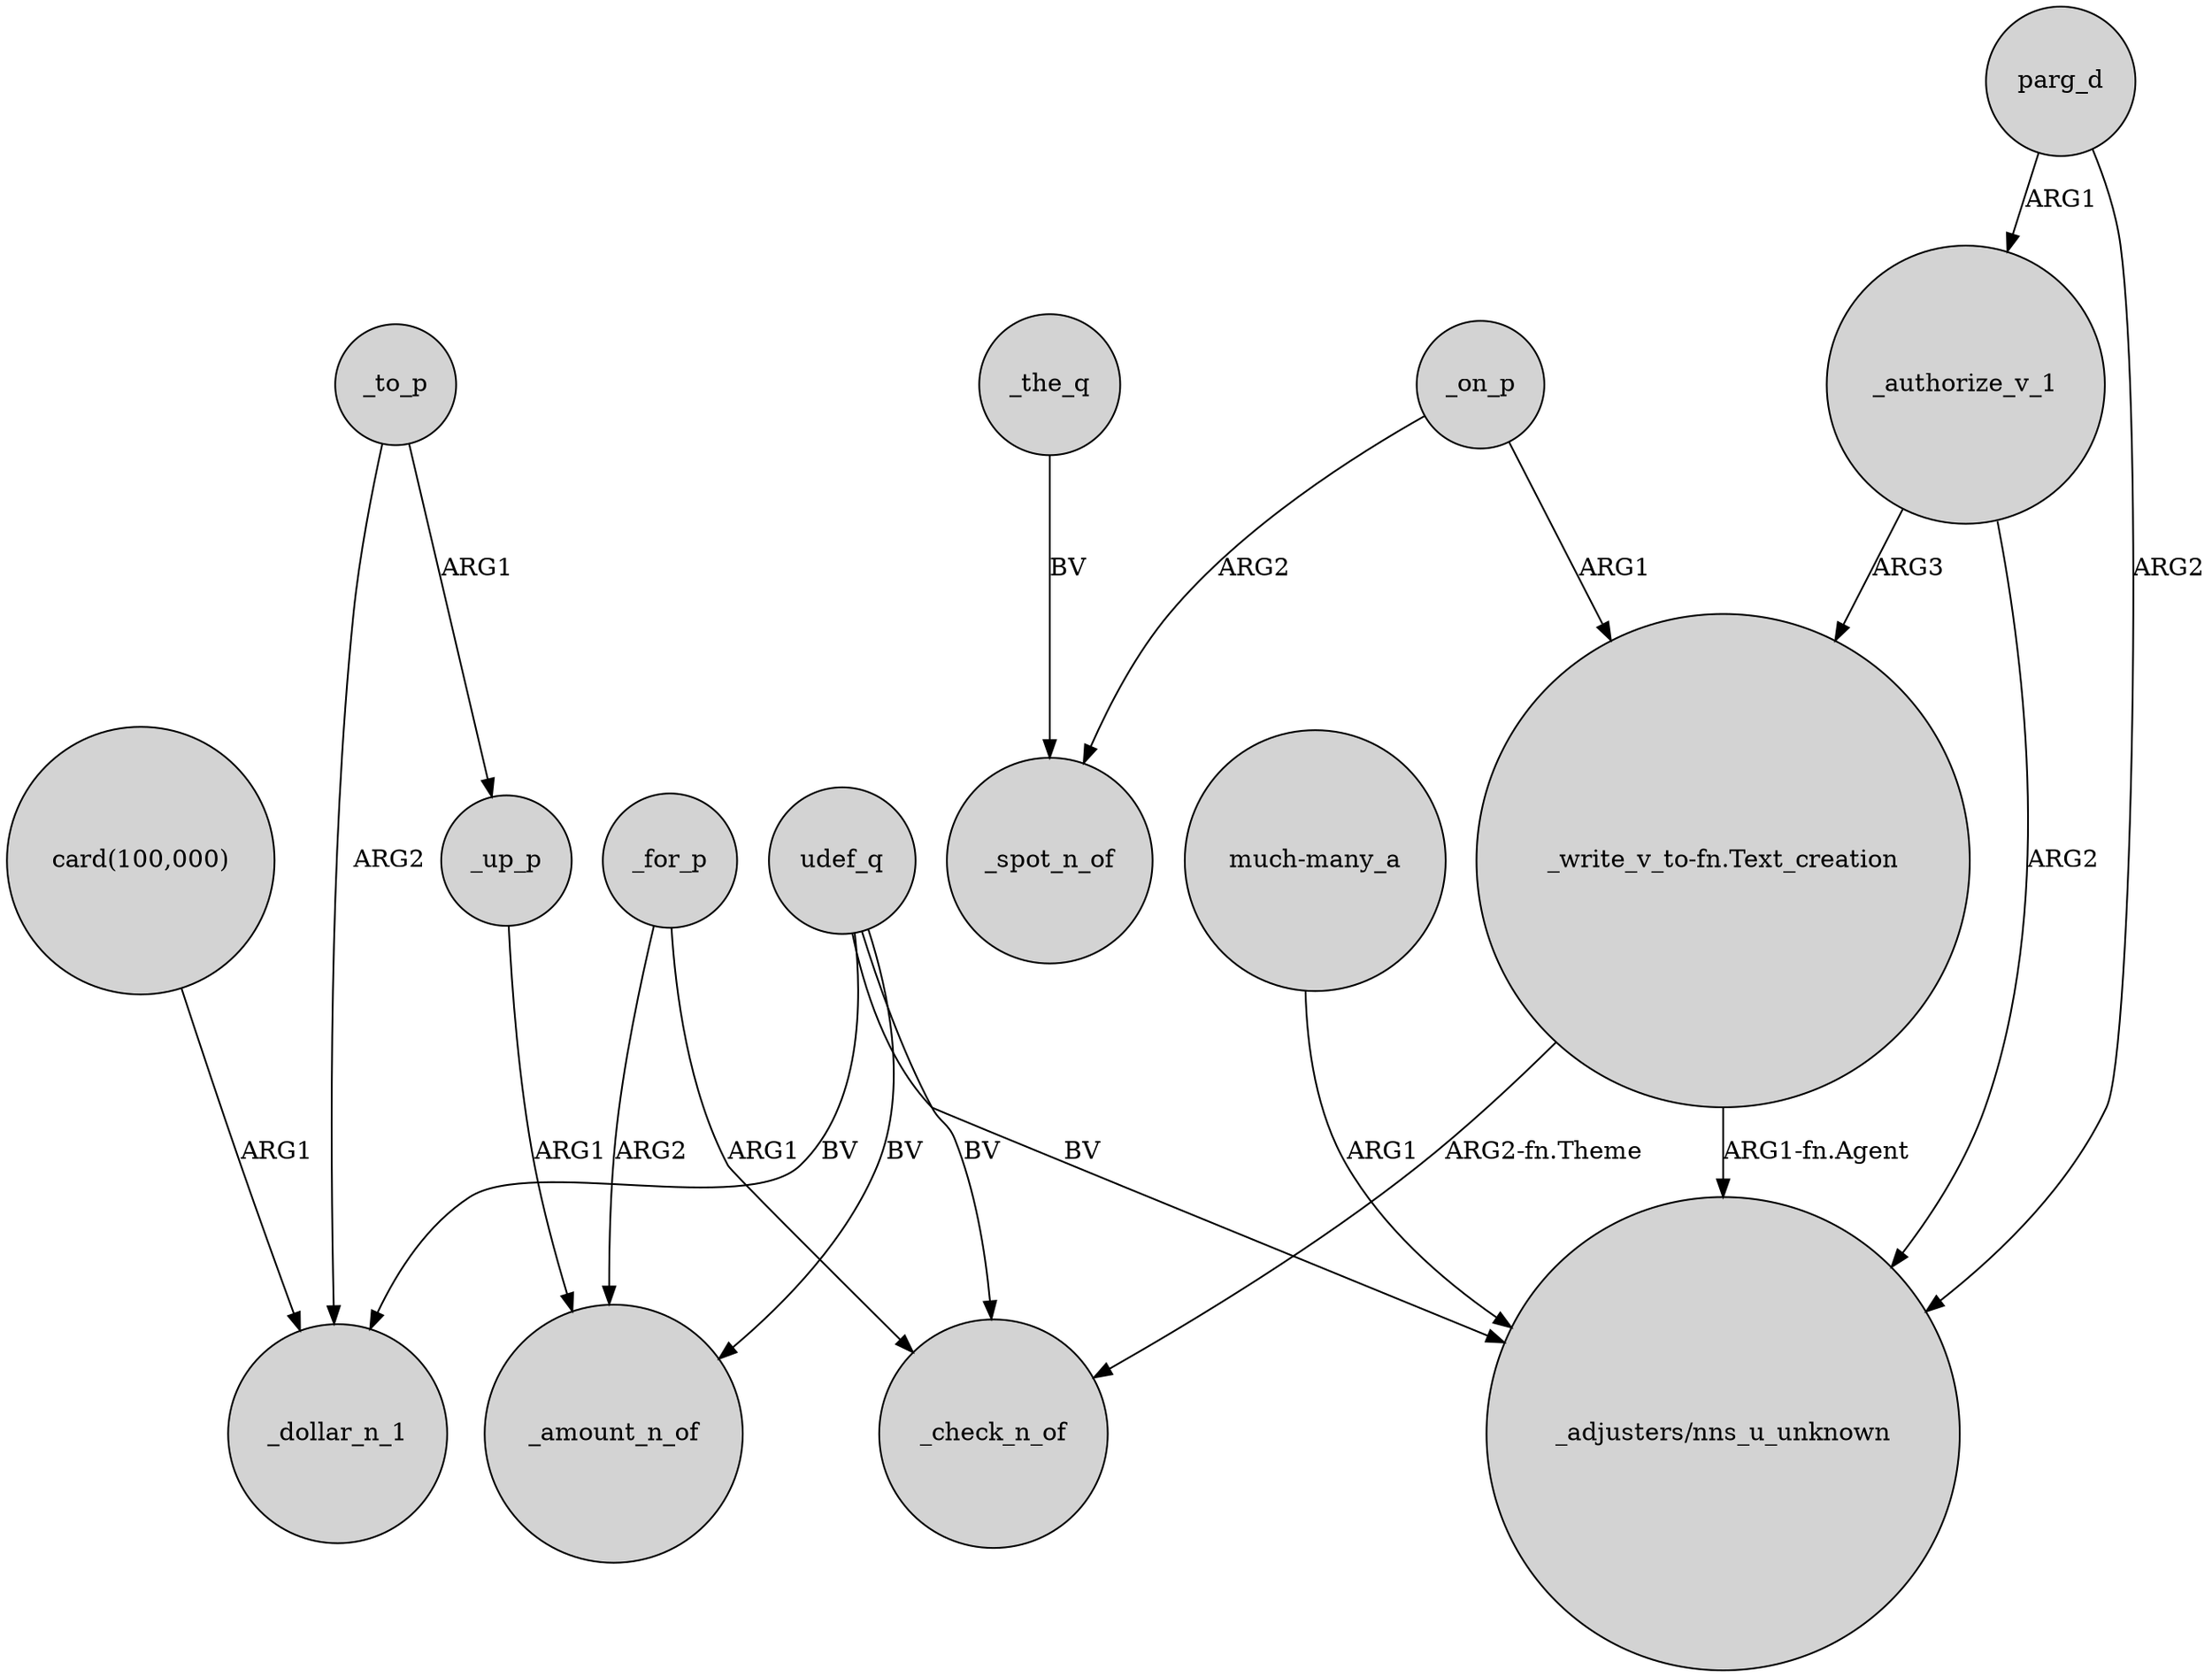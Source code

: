 digraph {
	node [shape=circle style=filled]
	udef_q -> _check_n_of [label=BV]
	_to_p -> _dollar_n_1 [label=ARG2]
	udef_q -> _amount_n_of [label=BV]
	udef_q -> "_adjusters/nns_u_unknown" [label=BV]
	_for_p -> _check_n_of [label=ARG1]
	"much-many_a" -> "_adjusters/nns_u_unknown" [label=ARG1]
	_the_q -> _spot_n_of [label=BV]
	_to_p -> _up_p [label=ARG1]
	_on_p -> _spot_n_of [label=ARG2]
	parg_d -> _authorize_v_1 [label=ARG1]
	"card(100,000)" -> _dollar_n_1 [label=ARG1]
	"_write_v_to-fn.Text_creation" -> _check_n_of [label="ARG2-fn.Theme"]
	_authorize_v_1 -> "_adjusters/nns_u_unknown" [label=ARG2]
	"_write_v_to-fn.Text_creation" -> "_adjusters/nns_u_unknown" [label="ARG1-fn.Agent"]
	_authorize_v_1 -> "_write_v_to-fn.Text_creation" [label=ARG3]
	_on_p -> "_write_v_to-fn.Text_creation" [label=ARG1]
	_for_p -> _amount_n_of [label=ARG2]
	parg_d -> "_adjusters/nns_u_unknown" [label=ARG2]
	_up_p -> _amount_n_of [label=ARG1]
	udef_q -> _dollar_n_1 [label=BV]
}
